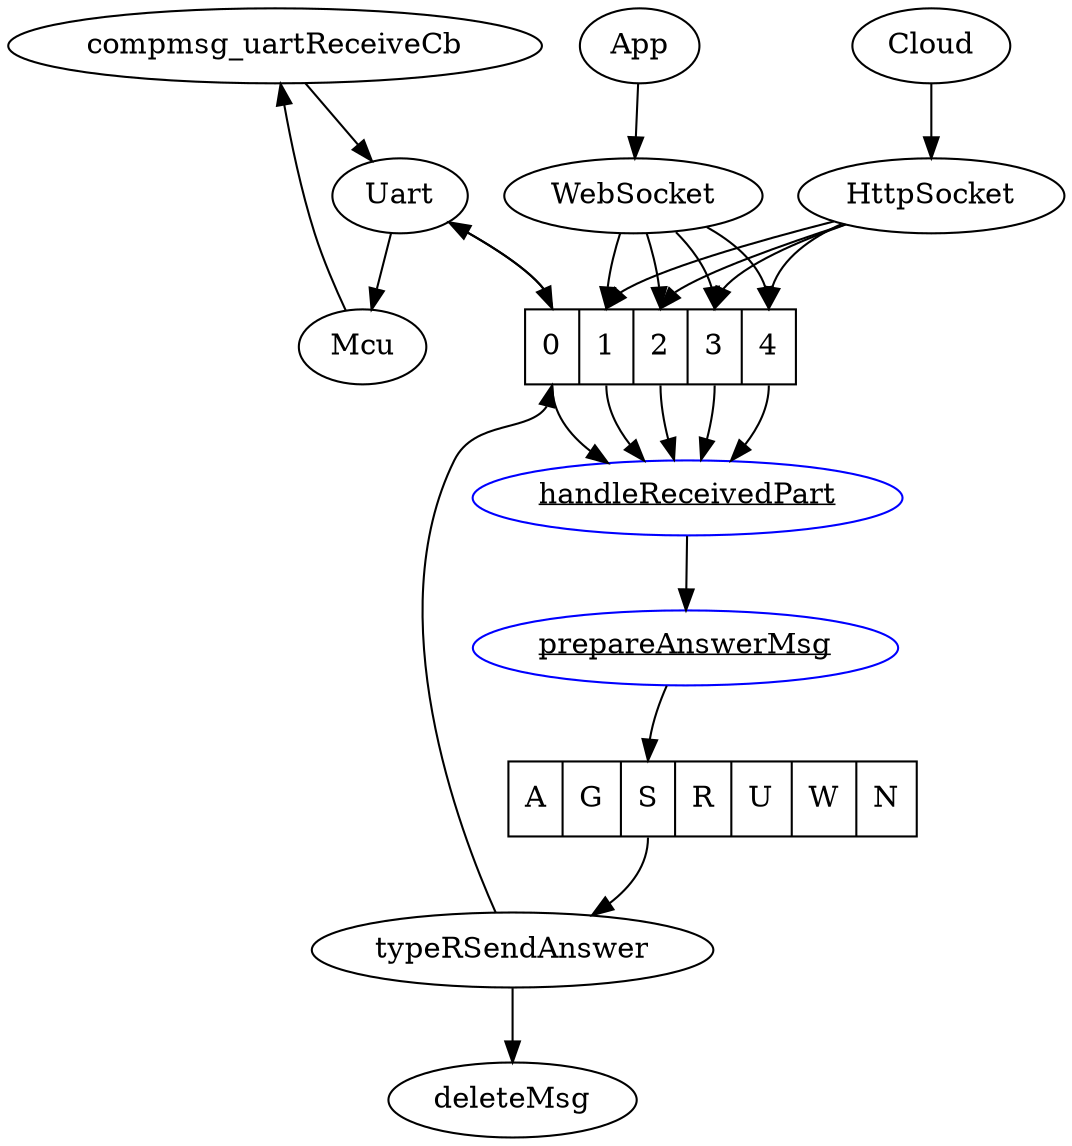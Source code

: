 digraph G1 {
  compmsg_uartReceiveCb -> Uart;
  Mcu -> compmsg_uartReceiveCb;
  Queue [shape=record, label="<f0> 0|<f1> 1|<f2> 2|<f3> 3|<f4> 4"];
  Uart -> Queue:f0;
  Queue:f0 -> Uart;
  Uart -> Mcu;
  App -> WebSocket;
  WebSocket -> Queue:f1;
  WebSocket -> Queue:f2;
  WebSocket -> Queue:f3;
  WebSocket -> Queue:f4;
  Cloud -> HttpSocket;
  HttpSocket -> Queue:f1;
  HttpSocket -> Queue:f2;
  HttpSocket -> Queue:f3;
  HttpSocket -> Queue:f4;
  Queue:f0 -> handleReceivedPart;
  Queue:f1 -> handleReceivedPart;
  Queue:f2 -> handleReceivedPart;
  Queue:f3 -> handleReceivedPart;
  Queue:f4 -> handleReceivedPart;
  handleReceivedPart[label=<<u>handleReceivedPart</u>> URL="\ref handleReceivedPart" color="blue"];
  prepareAnswerMsg[label=<<u>prepareAnswerMsg</u>> URL="\ref prepareAnswerMsg" color="blue"];
  handleReceivedPart -> prepareAnswerMsg;
  sendMsg [shape=record, label="<f0> A|<f1> G|<f2> S|<f3> R|<f4> U|<f5> W|<f6> N"];
  prepareAnswerMsg -> sendMsg:f2;
  sendMsg:f2 -> typeRSendAnswer;
  typeRSendAnswer -> Queue:f0;
  typeRSendAnswer -> deleteMsg;
}
